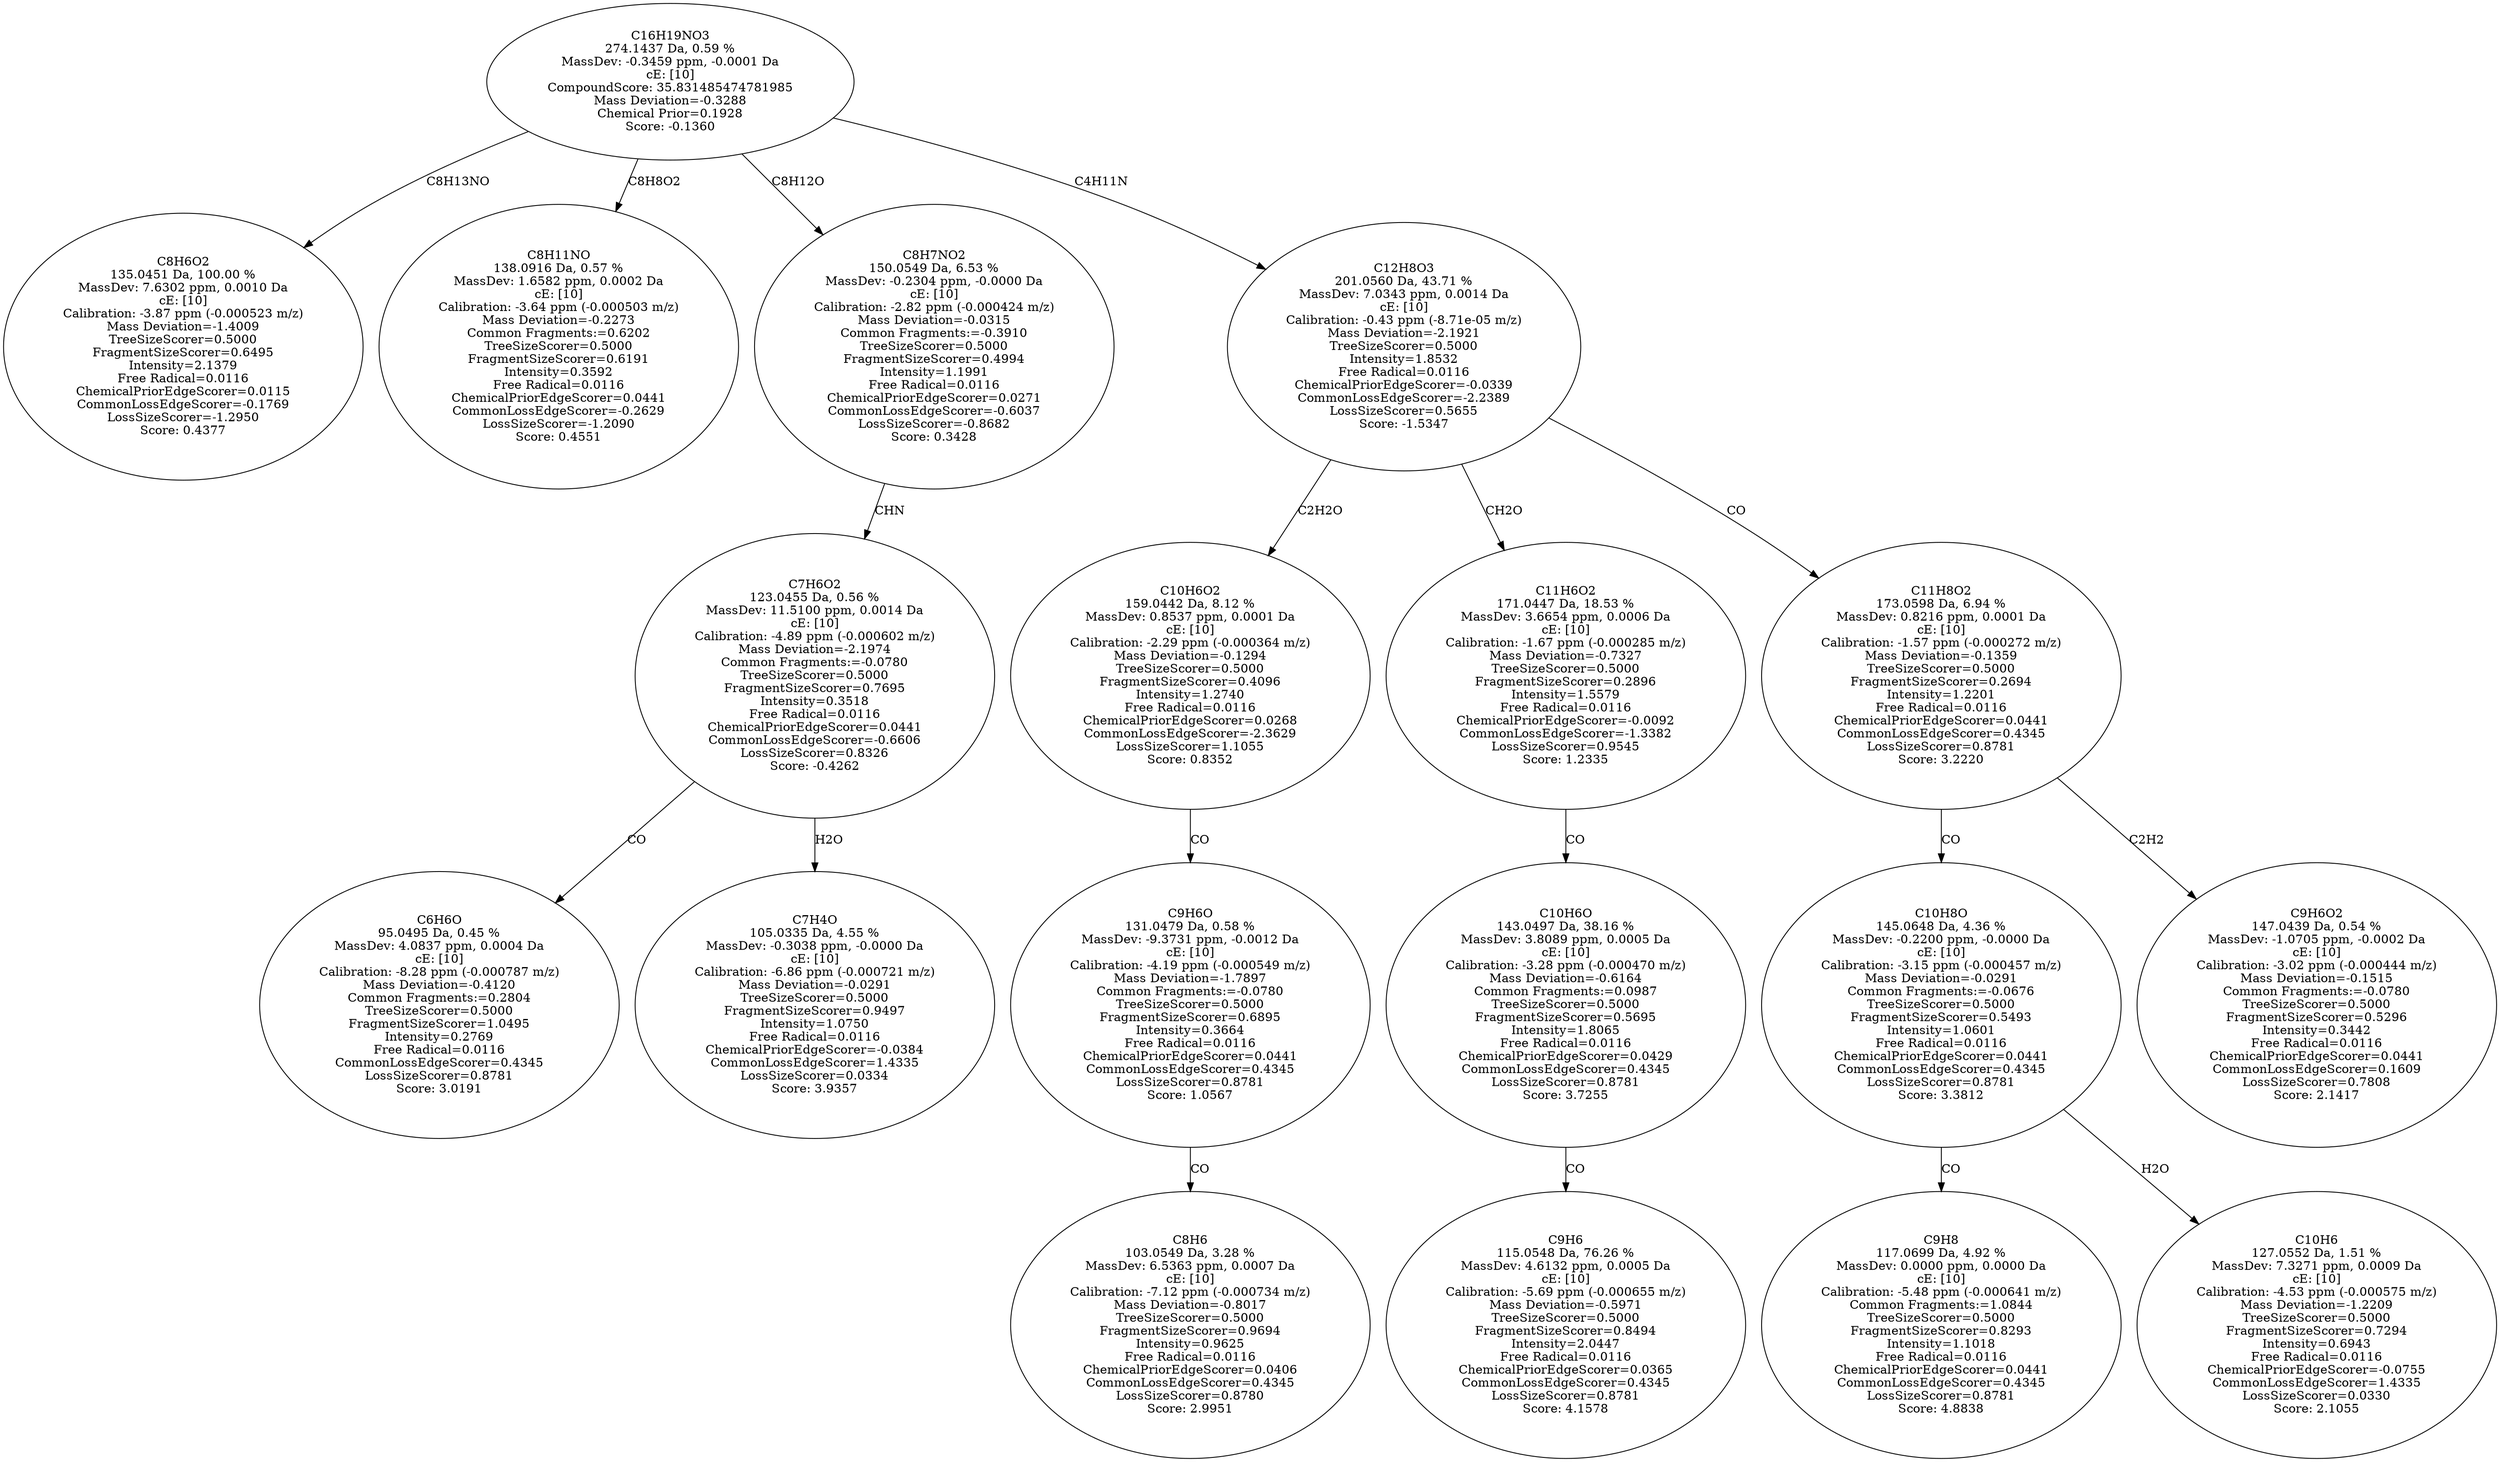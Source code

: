 strict digraph {
v1 [label="C8H6O2\n135.0451 Da, 100.00 %\nMassDev: 7.6302 ppm, 0.0010 Da\ncE: [10]\nCalibration: -3.87 ppm (-0.000523 m/z)\nMass Deviation=-1.4009\nTreeSizeScorer=0.5000\nFragmentSizeScorer=0.6495\nIntensity=2.1379\nFree Radical=0.0116\nChemicalPriorEdgeScorer=0.0115\nCommonLossEdgeScorer=-0.1769\nLossSizeScorer=-1.2950\nScore: 0.4377"];
v2 [label="C8H11NO\n138.0916 Da, 0.57 %\nMassDev: 1.6582 ppm, 0.0002 Da\ncE: [10]\nCalibration: -3.64 ppm (-0.000503 m/z)\nMass Deviation=-0.2273\nCommon Fragments:=0.6202\nTreeSizeScorer=0.5000\nFragmentSizeScorer=0.6191\nIntensity=0.3592\nFree Radical=0.0116\nChemicalPriorEdgeScorer=0.0441\nCommonLossEdgeScorer=-0.2629\nLossSizeScorer=-1.2090\nScore: 0.4551"];
v3 [label="C6H6O\n95.0495 Da, 0.45 %\nMassDev: 4.0837 ppm, 0.0004 Da\ncE: [10]\nCalibration: -8.28 ppm (-0.000787 m/z)\nMass Deviation=-0.4120\nCommon Fragments:=0.2804\nTreeSizeScorer=0.5000\nFragmentSizeScorer=1.0495\nIntensity=0.2769\nFree Radical=0.0116\nCommonLossEdgeScorer=0.4345\nLossSizeScorer=0.8781\nScore: 3.0191"];
v4 [label="C7H4O\n105.0335 Da, 4.55 %\nMassDev: -0.3038 ppm, -0.0000 Da\ncE: [10]\nCalibration: -6.86 ppm (-0.000721 m/z)\nMass Deviation=-0.0291\nTreeSizeScorer=0.5000\nFragmentSizeScorer=0.9497\nIntensity=1.0750\nFree Radical=0.0116\nChemicalPriorEdgeScorer=-0.0384\nCommonLossEdgeScorer=1.4335\nLossSizeScorer=0.0334\nScore: 3.9357"];
v5 [label="C7H6O2\n123.0455 Da, 0.56 %\nMassDev: 11.5100 ppm, 0.0014 Da\ncE: [10]\nCalibration: -4.89 ppm (-0.000602 m/z)\nMass Deviation=-2.1974\nCommon Fragments:=-0.0780\nTreeSizeScorer=0.5000\nFragmentSizeScorer=0.7695\nIntensity=0.3518\nFree Radical=0.0116\nChemicalPriorEdgeScorer=0.0441\nCommonLossEdgeScorer=-0.6606\nLossSizeScorer=0.8326\nScore: -0.4262"];
v6 [label="C8H7NO2\n150.0549 Da, 6.53 %\nMassDev: -0.2304 ppm, -0.0000 Da\ncE: [10]\nCalibration: -2.82 ppm (-0.000424 m/z)\nMass Deviation=-0.0315\nCommon Fragments:=-0.3910\nTreeSizeScorer=0.5000\nFragmentSizeScorer=0.4994\nIntensity=1.1991\nFree Radical=0.0116\nChemicalPriorEdgeScorer=0.0271\nCommonLossEdgeScorer=-0.6037\nLossSizeScorer=-0.8682\nScore: 0.3428"];
v7 [label="C8H6\n103.0549 Da, 3.28 %\nMassDev: 6.5363 ppm, 0.0007 Da\ncE: [10]\nCalibration: -7.12 ppm (-0.000734 m/z)\nMass Deviation=-0.8017\nTreeSizeScorer=0.5000\nFragmentSizeScorer=0.9694\nIntensity=0.9625\nFree Radical=0.0116\nChemicalPriorEdgeScorer=0.0406\nCommonLossEdgeScorer=0.4345\nLossSizeScorer=0.8780\nScore: 2.9951"];
v8 [label="C9H6O\n131.0479 Da, 0.58 %\nMassDev: -9.3731 ppm, -0.0012 Da\ncE: [10]\nCalibration: -4.19 ppm (-0.000549 m/z)\nMass Deviation=-1.7897\nCommon Fragments:=-0.0780\nTreeSizeScorer=0.5000\nFragmentSizeScorer=0.6895\nIntensity=0.3664\nFree Radical=0.0116\nChemicalPriorEdgeScorer=0.0441\nCommonLossEdgeScorer=0.4345\nLossSizeScorer=0.8781\nScore: 1.0567"];
v9 [label="C10H6O2\n159.0442 Da, 8.12 %\nMassDev: 0.8537 ppm, 0.0001 Da\ncE: [10]\nCalibration: -2.29 ppm (-0.000364 m/z)\nMass Deviation=-0.1294\nTreeSizeScorer=0.5000\nFragmentSizeScorer=0.4096\nIntensity=1.2740\nFree Radical=0.0116\nChemicalPriorEdgeScorer=0.0268\nCommonLossEdgeScorer=-2.3629\nLossSizeScorer=1.1055\nScore: 0.8352"];
v10 [label="C9H6\n115.0548 Da, 76.26 %\nMassDev: 4.6132 ppm, 0.0005 Da\ncE: [10]\nCalibration: -5.69 ppm (-0.000655 m/z)\nMass Deviation=-0.5971\nTreeSizeScorer=0.5000\nFragmentSizeScorer=0.8494\nIntensity=2.0447\nFree Radical=0.0116\nChemicalPriorEdgeScorer=0.0365\nCommonLossEdgeScorer=0.4345\nLossSizeScorer=0.8781\nScore: 4.1578"];
v11 [label="C10H6O\n143.0497 Da, 38.16 %\nMassDev: 3.8089 ppm, 0.0005 Da\ncE: [10]\nCalibration: -3.28 ppm (-0.000470 m/z)\nMass Deviation=-0.6164\nCommon Fragments:=0.0987\nTreeSizeScorer=0.5000\nFragmentSizeScorer=0.5695\nIntensity=1.8065\nFree Radical=0.0116\nChemicalPriorEdgeScorer=0.0429\nCommonLossEdgeScorer=0.4345\nLossSizeScorer=0.8781\nScore: 3.7255"];
v12 [label="C11H6O2\n171.0447 Da, 18.53 %\nMassDev: 3.6654 ppm, 0.0006 Da\ncE: [10]\nCalibration: -1.67 ppm (-0.000285 m/z)\nMass Deviation=-0.7327\nTreeSizeScorer=0.5000\nFragmentSizeScorer=0.2896\nIntensity=1.5579\nFree Radical=0.0116\nChemicalPriorEdgeScorer=-0.0092\nCommonLossEdgeScorer=-1.3382\nLossSizeScorer=0.9545\nScore: 1.2335"];
v13 [label="C9H8\n117.0699 Da, 4.92 %\nMassDev: 0.0000 ppm, 0.0000 Da\ncE: [10]\nCalibration: -5.48 ppm (-0.000641 m/z)\nCommon Fragments:=1.0844\nTreeSizeScorer=0.5000\nFragmentSizeScorer=0.8293\nIntensity=1.1018\nFree Radical=0.0116\nChemicalPriorEdgeScorer=0.0441\nCommonLossEdgeScorer=0.4345\nLossSizeScorer=0.8781\nScore: 4.8838"];
v14 [label="C10H6\n127.0552 Da, 1.51 %\nMassDev: 7.3271 ppm, 0.0009 Da\ncE: [10]\nCalibration: -4.53 ppm (-0.000575 m/z)\nMass Deviation=-1.2209\nTreeSizeScorer=0.5000\nFragmentSizeScorer=0.7294\nIntensity=0.6943\nFree Radical=0.0116\nChemicalPriorEdgeScorer=-0.0755\nCommonLossEdgeScorer=1.4335\nLossSizeScorer=0.0330\nScore: 2.1055"];
v15 [label="C10H8O\n145.0648 Da, 4.36 %\nMassDev: -0.2200 ppm, -0.0000 Da\ncE: [10]\nCalibration: -3.15 ppm (-0.000457 m/z)\nMass Deviation=-0.0291\nCommon Fragments:=-0.0676\nTreeSizeScorer=0.5000\nFragmentSizeScorer=0.5493\nIntensity=1.0601\nFree Radical=0.0116\nChemicalPriorEdgeScorer=0.0441\nCommonLossEdgeScorer=0.4345\nLossSizeScorer=0.8781\nScore: 3.3812"];
v16 [label="C9H6O2\n147.0439 Da, 0.54 %\nMassDev: -1.0705 ppm, -0.0002 Da\ncE: [10]\nCalibration: -3.02 ppm (-0.000444 m/z)\nMass Deviation=-0.1515\nCommon Fragments:=-0.0780\nTreeSizeScorer=0.5000\nFragmentSizeScorer=0.5296\nIntensity=0.3442\nFree Radical=0.0116\nChemicalPriorEdgeScorer=0.0441\nCommonLossEdgeScorer=0.1609\nLossSizeScorer=0.7808\nScore: 2.1417"];
v17 [label="C11H8O2\n173.0598 Da, 6.94 %\nMassDev: 0.8216 ppm, 0.0001 Da\ncE: [10]\nCalibration: -1.57 ppm (-0.000272 m/z)\nMass Deviation=-0.1359\nTreeSizeScorer=0.5000\nFragmentSizeScorer=0.2694\nIntensity=1.2201\nFree Radical=0.0116\nChemicalPriorEdgeScorer=0.0441\nCommonLossEdgeScorer=0.4345\nLossSizeScorer=0.8781\nScore: 3.2220"];
v18 [label="C12H8O3\n201.0560 Da, 43.71 %\nMassDev: 7.0343 ppm, 0.0014 Da\ncE: [10]\nCalibration: -0.43 ppm (-8.71e-05 m/z)\nMass Deviation=-2.1921\nTreeSizeScorer=0.5000\nIntensity=1.8532\nFree Radical=0.0116\nChemicalPriorEdgeScorer=-0.0339\nCommonLossEdgeScorer=-2.2389\nLossSizeScorer=0.5655\nScore: -1.5347"];
v19 [label="C16H19NO3\n274.1437 Da, 0.59 %\nMassDev: -0.3459 ppm, -0.0001 Da\ncE: [10]\nCompoundScore: 35.831485474781985\nMass Deviation=-0.3288\nChemical Prior=0.1928\nScore: -0.1360"];
v19 -> v1 [label="C8H13NO"];
v19 -> v2 [label="C8H8O2"];
v5 -> v3 [label="CO"];
v5 -> v4 [label="H2O"];
v6 -> v5 [label="CHN"];
v19 -> v6 [label="C8H12O"];
v8 -> v7 [label="CO"];
v9 -> v8 [label="CO"];
v18 -> v9 [label="C2H2O"];
v11 -> v10 [label="CO"];
v12 -> v11 [label="CO"];
v18 -> v12 [label="CH2O"];
v15 -> v13 [label="CO"];
v15 -> v14 [label="H2O"];
v17 -> v15 [label="CO"];
v17 -> v16 [label="C2H2"];
v18 -> v17 [label="CO"];
v19 -> v18 [label="C4H11N"];
}